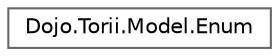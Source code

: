 digraph "Graphical Class Hierarchy"
{
 // LATEX_PDF_SIZE
  bgcolor="transparent";
  edge [fontname=Helvetica,fontsize=10,labelfontname=Helvetica,labelfontsize=10];
  node [fontname=Helvetica,fontsize=10,shape=box,height=0.2,width=0.4];
  rankdir="LR";
  Node0 [id="Node000000",label="Dojo.Torii.Model.Enum",height=0.2,width=0.4,color="grey40", fillcolor="white", style="filled",URL="$struct_dojo_1_1_torii_1_1_model_1_1_enum.html",tooltip=" "];
}
